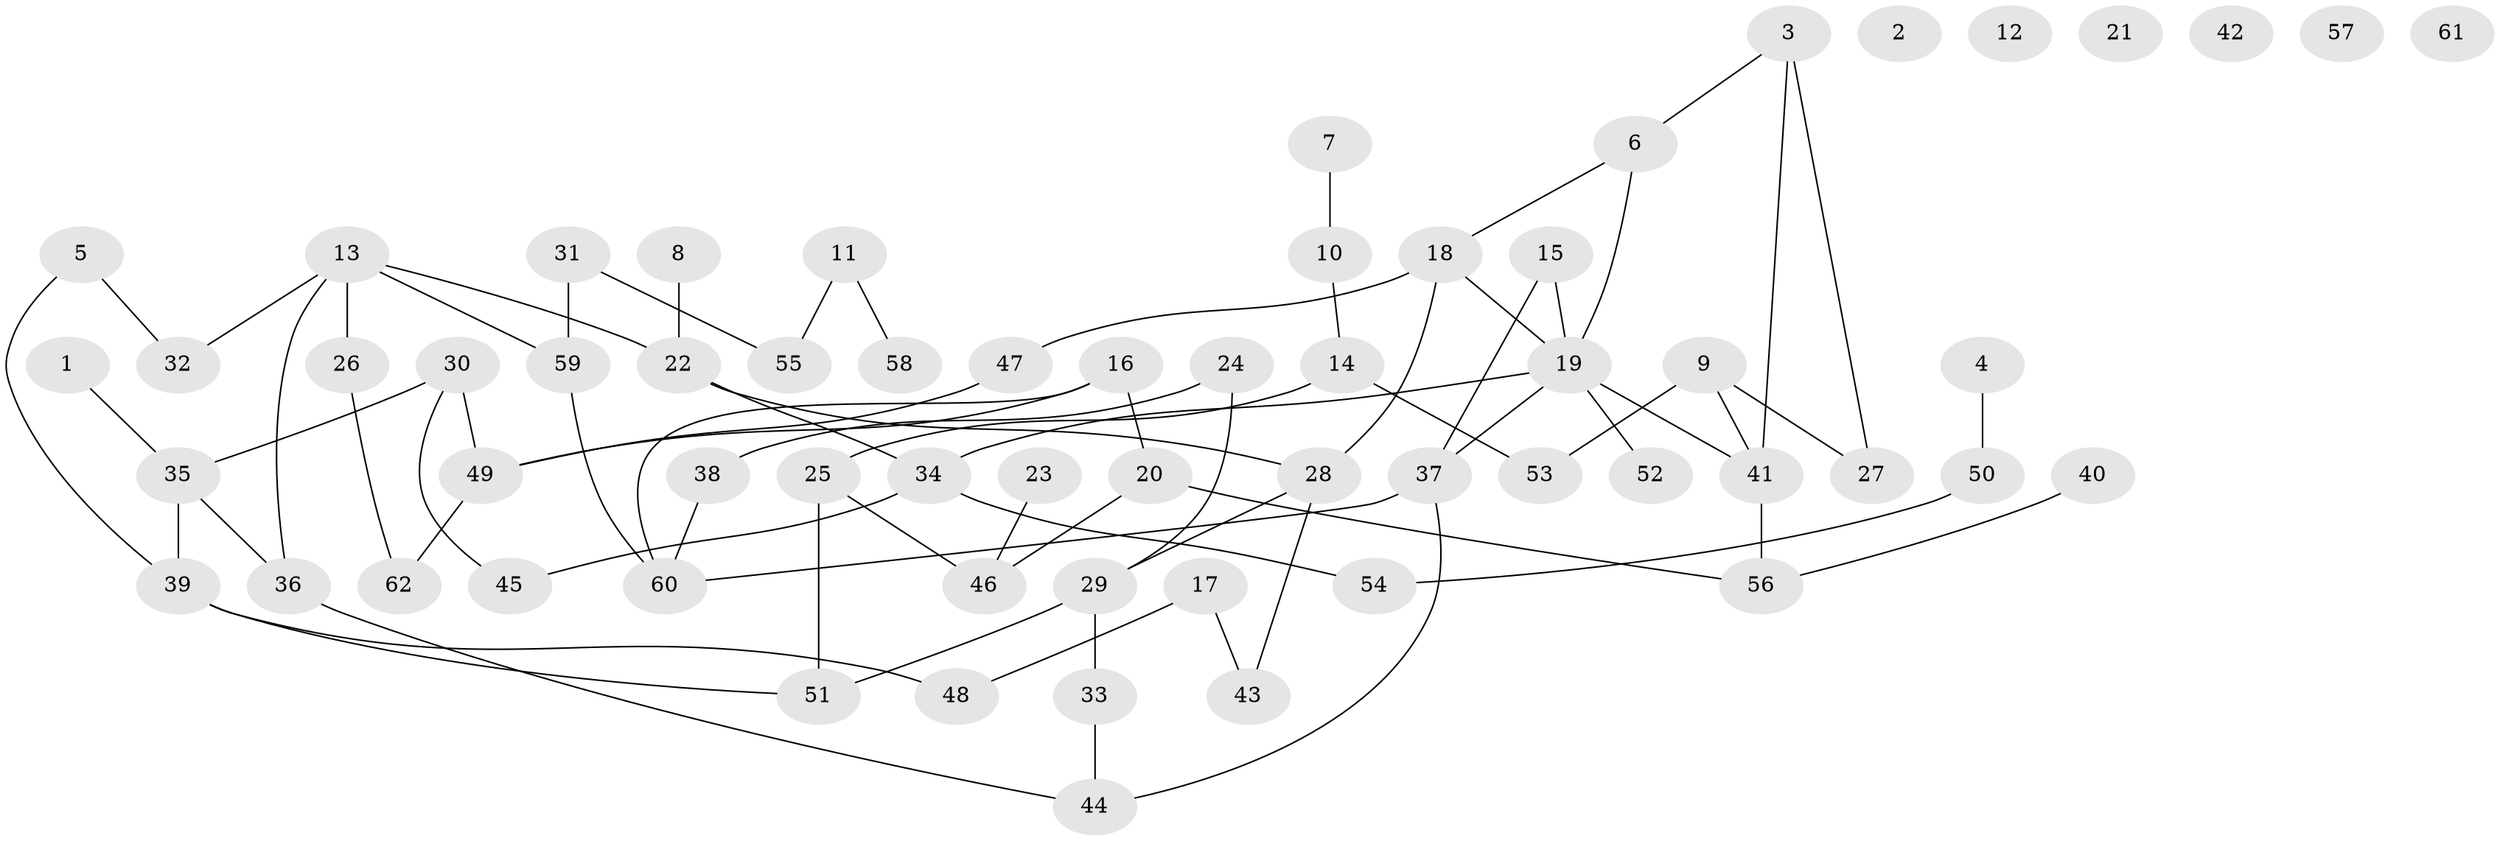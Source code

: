 // Generated by graph-tools (version 1.1) at 2025/13/03/09/25 04:13:07]
// undirected, 62 vertices, 74 edges
graph export_dot {
graph [start="1"]
  node [color=gray90,style=filled];
  1;
  2;
  3;
  4;
  5;
  6;
  7;
  8;
  9;
  10;
  11;
  12;
  13;
  14;
  15;
  16;
  17;
  18;
  19;
  20;
  21;
  22;
  23;
  24;
  25;
  26;
  27;
  28;
  29;
  30;
  31;
  32;
  33;
  34;
  35;
  36;
  37;
  38;
  39;
  40;
  41;
  42;
  43;
  44;
  45;
  46;
  47;
  48;
  49;
  50;
  51;
  52;
  53;
  54;
  55;
  56;
  57;
  58;
  59;
  60;
  61;
  62;
  1 -- 35;
  3 -- 6;
  3 -- 27;
  3 -- 41;
  4 -- 50;
  5 -- 32;
  5 -- 39;
  6 -- 18;
  6 -- 19;
  7 -- 10;
  8 -- 22;
  9 -- 27;
  9 -- 41;
  9 -- 53;
  10 -- 14;
  11 -- 55;
  11 -- 58;
  13 -- 22;
  13 -- 26;
  13 -- 32;
  13 -- 36;
  13 -- 59;
  14 -- 25;
  14 -- 53;
  15 -- 19;
  15 -- 37;
  16 -- 20;
  16 -- 49;
  16 -- 60;
  17 -- 43;
  17 -- 48;
  18 -- 19;
  18 -- 28;
  18 -- 47;
  19 -- 34;
  19 -- 37;
  19 -- 41;
  19 -- 52;
  20 -- 46;
  20 -- 56;
  22 -- 28;
  22 -- 34;
  23 -- 46;
  24 -- 29;
  24 -- 38;
  25 -- 46;
  25 -- 51;
  26 -- 62;
  28 -- 29;
  28 -- 43;
  29 -- 33;
  29 -- 51;
  30 -- 35;
  30 -- 45;
  30 -- 49;
  31 -- 55;
  31 -- 59;
  33 -- 44;
  34 -- 45;
  34 -- 54;
  35 -- 36;
  35 -- 39;
  36 -- 44;
  37 -- 44;
  37 -- 60;
  38 -- 60;
  39 -- 48;
  39 -- 51;
  40 -- 56;
  41 -- 56;
  47 -- 49;
  49 -- 62;
  50 -- 54;
  59 -- 60;
}
